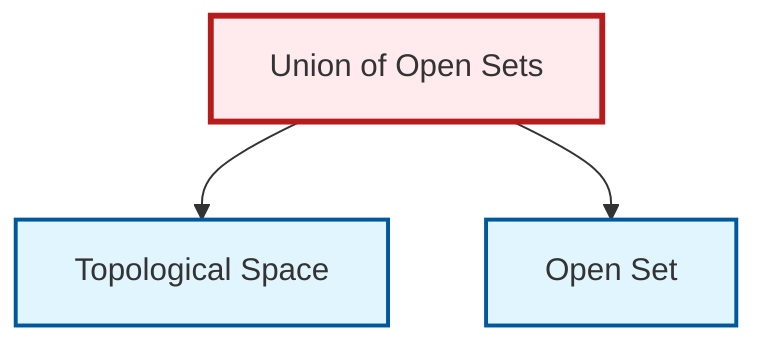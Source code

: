 graph TD
    classDef definition fill:#e1f5fe,stroke:#01579b,stroke-width:2px
    classDef theorem fill:#f3e5f5,stroke:#4a148c,stroke-width:2px
    classDef axiom fill:#fff3e0,stroke:#e65100,stroke-width:2px
    classDef example fill:#e8f5e9,stroke:#1b5e20,stroke-width:2px
    classDef current fill:#ffebee,stroke:#b71c1c,stroke-width:3px
    thm-union-open-sets["Union of Open Sets"]:::theorem
    def-topological-space["Topological Space"]:::definition
    def-open-set["Open Set"]:::definition
    thm-union-open-sets --> def-topological-space
    thm-union-open-sets --> def-open-set
    class thm-union-open-sets current